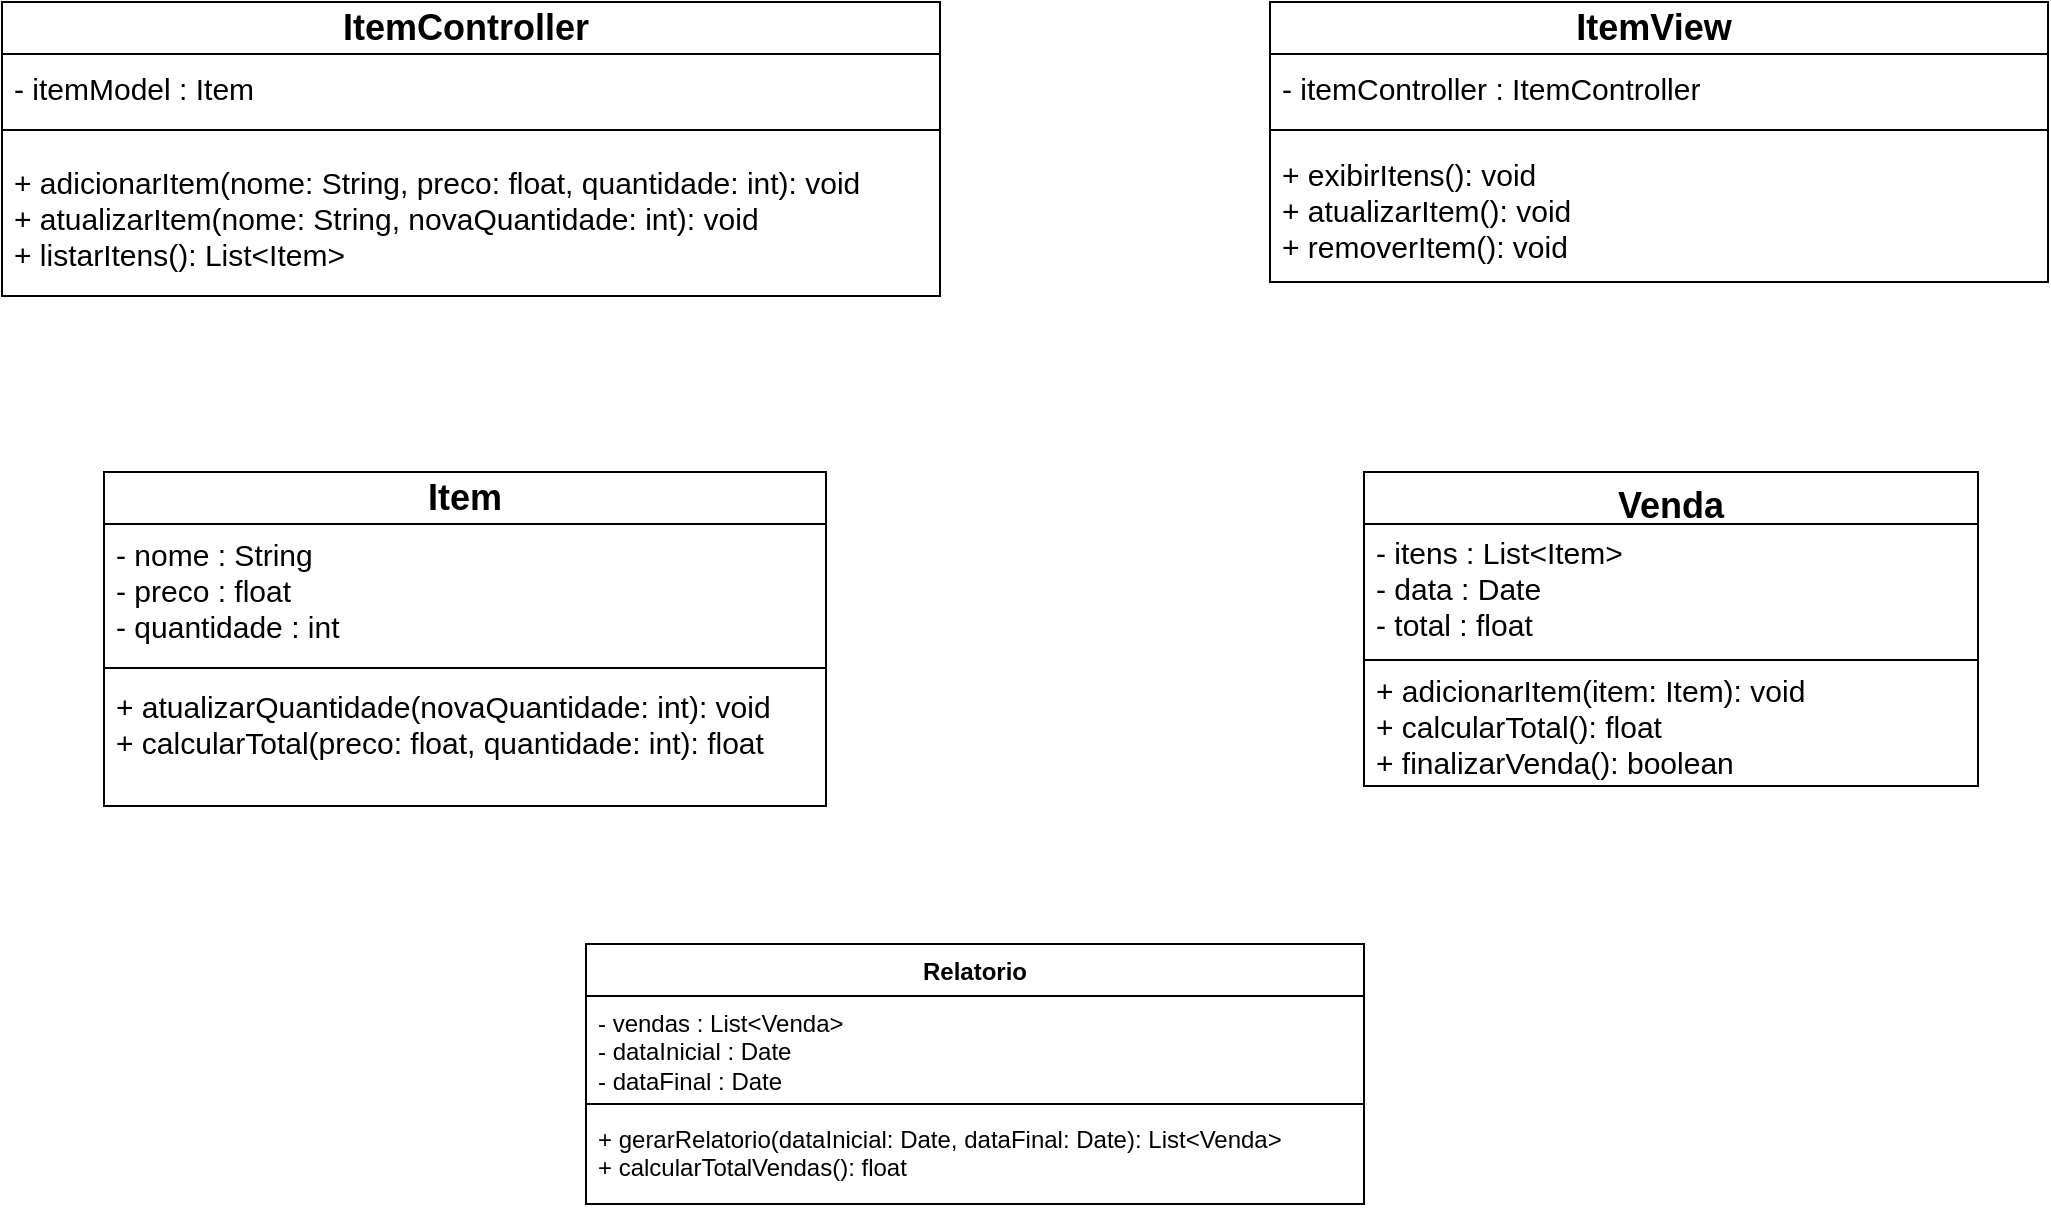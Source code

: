 <mxfile version="24.8.0">
  <diagram id="C5RBs43oDa-KdzZeNtuy" name="Page-1">
    <mxGraphModel dx="1434" dy="738" grid="0" gridSize="10" guides="1" tooltips="1" connect="1" arrows="1" fold="1" page="1" pageScale="1" pageWidth="1169" pageHeight="827" math="0" shadow="0">
      <root>
        <mxCell id="WIyWlLk6GJQsqaUBKTNV-0" />
        <mxCell id="WIyWlLk6GJQsqaUBKTNV-1" parent="WIyWlLk6GJQsqaUBKTNV-0" />
        <mxCell id="uFyeFTrfsKHOGS0_u5kz-1" value="&lt;font style=&quot;font-size: 18px;&quot;&gt;Item&lt;/font&gt;" style="swimlane;fontStyle=1;align=center;verticalAlign=middle;childLayout=stackLayout;horizontal=1;startSize=26;horizontalStack=0;resizeParent=1;resizeParentMax=0;resizeLast=0;collapsible=1;marginBottom=0;whiteSpace=wrap;html=1;movable=1;resizable=1;rotatable=1;deletable=1;editable=1;locked=0;connectable=1;" vertex="1" parent="WIyWlLk6GJQsqaUBKTNV-1">
          <mxGeometry x="140" y="297" width="361" height="167" as="geometry">
            <mxRectangle x="332" y="335" width="95" height="26" as="alternateBounds" />
          </mxGeometry>
        </mxCell>
        <mxCell id="uFyeFTrfsKHOGS0_u5kz-2" value="- nome : String&lt;div style=&quot;font-size: 15px;&quot;&gt;- preco : float&lt;/div&gt;&lt;div style=&quot;font-size: 15px;&quot;&gt;- quantidade : int&lt;/div&gt;&lt;div style=&quot;font-size: 15px;&quot;&gt;&lt;br style=&quot;font-size: 15px;&quot;&gt;&lt;/div&gt;" style="text;strokeColor=none;fillColor=none;align=left;verticalAlign=top;spacingLeft=4;spacingRight=4;overflow=hidden;rotatable=1;points=[[0,0.5],[1,0.5]];portConstraint=eastwest;whiteSpace=wrap;html=1;movable=1;resizable=1;deletable=1;editable=1;locked=0;connectable=1;fontSize=15;" vertex="1" parent="uFyeFTrfsKHOGS0_u5kz-1">
          <mxGeometry y="26" width="361" height="68" as="geometry" />
        </mxCell>
        <mxCell id="uFyeFTrfsKHOGS0_u5kz-3" value="" style="line;strokeWidth=1;fillColor=none;align=left;verticalAlign=middle;spacingTop=-1;spacingLeft=3;spacingRight=3;rotatable=1;labelPosition=right;points=[];portConstraint=eastwest;strokeColor=inherit;movable=1;resizable=1;deletable=1;editable=1;locked=0;connectable=1;" vertex="1" parent="uFyeFTrfsKHOGS0_u5kz-1">
          <mxGeometry y="94" width="361" height="8" as="geometry" />
        </mxCell>
        <mxCell id="uFyeFTrfsKHOGS0_u5kz-4" value="+ atualizarQuantidade(novaQuantidade: int): void&lt;div style=&quot;font-size: 15px;&quot;&gt;+ calcularTotal(preco: float, quantidade: int): float&lt;br style=&quot;font-size: 15px;&quot;&gt;&lt;/div&gt;" style="text;strokeColor=none;fillColor=none;align=left;verticalAlign=top;spacingLeft=4;spacingRight=4;overflow=hidden;rotatable=1;points=[[0,0.5],[1,0.5]];portConstraint=eastwest;whiteSpace=wrap;html=1;movable=1;resizable=1;deletable=1;editable=1;locked=0;connectable=1;fontSize=15;" vertex="1" parent="uFyeFTrfsKHOGS0_u5kz-1">
          <mxGeometry y="102" width="361" height="65" as="geometry" />
        </mxCell>
        <mxCell id="uFyeFTrfsKHOGS0_u5kz-7" value="Venda" style="swimlane;fontStyle=1;align=center;verticalAlign=top;childLayout=stackLayout;horizontal=1;startSize=26;horizontalStack=0;resizeParent=1;resizeParentMax=0;resizeLast=0;collapsible=1;marginBottom=0;whiteSpace=wrap;html=1;movable=1;resizable=1;rotatable=1;deletable=1;editable=1;locked=0;connectable=1;fontSize=18;" vertex="1" parent="WIyWlLk6GJQsqaUBKTNV-1">
          <mxGeometry x="770" y="297" width="307" height="157" as="geometry">
            <mxRectangle x="332" y="335" width="95" height="26" as="alternateBounds" />
          </mxGeometry>
        </mxCell>
        <mxCell id="uFyeFTrfsKHOGS0_u5kz-8" value="- itens : List&amp;lt;Item&amp;gt;&lt;br style=&quot;font-size: 15px;&quot;&gt;&lt;div style=&quot;font-size: 15px;&quot;&gt;&lt;span style=&quot;background-color: initial; font-size: 15px;&quot;&gt;- data : Date&lt;/span&gt;&lt;/div&gt;&lt;div style=&quot;font-size: 15px;&quot;&gt;- total : float&lt;br style=&quot;font-size: 15px;&quot;&gt;&lt;/div&gt;" style="text;strokeColor=none;fillColor=none;align=left;verticalAlign=middle;spacingLeft=4;spacingRight=4;overflow=hidden;rotatable=1;points=[[0,0.5],[1,0.5]];portConstraint=eastwest;whiteSpace=wrap;html=1;movable=1;resizable=1;deletable=1;editable=1;locked=0;connectable=1;fontSize=15;" vertex="1" parent="uFyeFTrfsKHOGS0_u5kz-7">
          <mxGeometry y="26" width="307" height="64" as="geometry" />
        </mxCell>
        <mxCell id="uFyeFTrfsKHOGS0_u5kz-9" value="" style="line;strokeWidth=1;fillColor=none;align=left;verticalAlign=middle;spacingTop=-1;spacingLeft=3;spacingRight=3;rotatable=1;labelPosition=right;points=[];portConstraint=eastwest;strokeColor=inherit;movable=1;resizable=1;deletable=1;editable=1;locked=0;connectable=1;" vertex="1" parent="uFyeFTrfsKHOGS0_u5kz-7">
          <mxGeometry y="90" width="307" height="8" as="geometry" />
        </mxCell>
        <mxCell id="uFyeFTrfsKHOGS0_u5kz-10" value="&lt;div style=&quot;font-size: 15px;&quot;&gt;+ adicionarItem(item: Item): void&lt;br style=&quot;font-size: 15px;&quot;&gt;&lt;/div&gt;&lt;div style=&quot;font-size: 15px;&quot;&gt;+ calcularTotal(): float&lt;br style=&quot;font-size: 15px;&quot;&gt;&lt;/div&gt;&lt;div style=&quot;font-size: 15px;&quot;&gt;+ finalizarVenda(): boolean&lt;br style=&quot;font-size: 15px;&quot;&gt;&lt;/div&gt;&lt;div style=&quot;font-size: 15px;&quot;&gt;&lt;br style=&quot;font-size: 15px;&quot;&gt;&lt;/div&gt;" style="text;strokeColor=none;fillColor=none;align=left;verticalAlign=middle;spacingLeft=4;spacingRight=4;overflow=hidden;rotatable=1;points=[[0,0.5],[1,0.5]];portConstraint=eastwest;whiteSpace=wrap;html=1;movable=1;resizable=1;deletable=1;editable=1;locked=0;connectable=1;fontSize=15;" vertex="1" parent="uFyeFTrfsKHOGS0_u5kz-7">
          <mxGeometry y="98" width="307" height="59" as="geometry" />
        </mxCell>
        <mxCell id="uFyeFTrfsKHOGS0_u5kz-11" value="Relatorio" style="swimlane;fontStyle=1;align=center;verticalAlign=top;childLayout=stackLayout;horizontal=1;startSize=26;horizontalStack=0;resizeParent=1;resizeParentMax=0;resizeLast=0;collapsible=1;marginBottom=0;whiteSpace=wrap;html=1;movable=1;resizable=1;rotatable=1;deletable=1;editable=1;locked=0;connectable=1;" vertex="1" parent="WIyWlLk6GJQsqaUBKTNV-1">
          <mxGeometry x="381" y="533" width="389" height="130" as="geometry">
            <mxRectangle x="332" y="335" width="95" height="26" as="alternateBounds" />
          </mxGeometry>
        </mxCell>
        <mxCell id="uFyeFTrfsKHOGS0_u5kz-12" value="- vendas : List&amp;lt;Venda&amp;gt;&lt;br&gt;&lt;div&gt;&lt;span style=&quot;background-color: initial;&quot;&gt;- dataInicial : Date&lt;/span&gt;&lt;/div&gt;&lt;div&gt;- dataFinal : Date&lt;br&gt;&lt;/div&gt;" style="text;strokeColor=none;fillColor=none;align=left;verticalAlign=top;spacingLeft=4;spacingRight=4;overflow=hidden;rotatable=1;points=[[0,0.5],[1,0.5]];portConstraint=eastwest;whiteSpace=wrap;html=1;movable=1;resizable=1;deletable=1;editable=1;locked=0;connectable=1;" vertex="1" parent="uFyeFTrfsKHOGS0_u5kz-11">
          <mxGeometry y="26" width="389" height="50" as="geometry" />
        </mxCell>
        <mxCell id="uFyeFTrfsKHOGS0_u5kz-13" value="" style="line;strokeWidth=1;fillColor=none;align=left;verticalAlign=middle;spacingTop=-1;spacingLeft=3;spacingRight=3;rotatable=1;labelPosition=right;points=[];portConstraint=eastwest;strokeColor=inherit;movable=1;resizable=1;deletable=1;editable=1;locked=0;connectable=1;" vertex="1" parent="uFyeFTrfsKHOGS0_u5kz-11">
          <mxGeometry y="76" width="389" height="8" as="geometry" />
        </mxCell>
        <mxCell id="uFyeFTrfsKHOGS0_u5kz-14" value="&lt;div&gt;+ gerarRelatorio(dataInicial: Date, dataFinal: Date): List&amp;lt;Venda&amp;gt;&lt;br&gt;&lt;/div&gt;&lt;div&gt;+ calcularTotalVendas(): float&lt;br&gt;&lt;/div&gt;" style="text;strokeColor=none;fillColor=none;align=left;verticalAlign=top;spacingLeft=4;spacingRight=4;overflow=hidden;rotatable=1;points=[[0,0.5],[1,0.5]];portConstraint=eastwest;whiteSpace=wrap;html=1;movable=1;resizable=1;deletable=1;editable=1;locked=0;connectable=1;" vertex="1" parent="uFyeFTrfsKHOGS0_u5kz-11">
          <mxGeometry y="84" width="389" height="46" as="geometry" />
        </mxCell>
        <mxCell id="uFyeFTrfsKHOGS0_u5kz-15" value="ItemView&amp;nbsp;" style="swimlane;fontStyle=1;align=center;verticalAlign=middle;childLayout=stackLayout;horizontal=1;startSize=26;horizontalStack=0;resizeParent=1;resizeParentMax=0;resizeLast=0;collapsible=1;marginBottom=0;whiteSpace=wrap;html=1;movable=1;resizable=1;rotatable=1;deletable=1;editable=1;locked=0;connectable=1;strokeColor=default;fontFamily=Helvetica;fontSize=18;fontColor=default;fillColor=default;" vertex="1" parent="WIyWlLk6GJQsqaUBKTNV-1">
          <mxGeometry x="723" y="62" width="389" height="140" as="geometry">
            <mxRectangle x="332" y="335" width="95" height="26" as="alternateBounds" />
          </mxGeometry>
        </mxCell>
        <mxCell id="uFyeFTrfsKHOGS0_u5kz-16" value="&lt;div style=&quot;font-size: 15px;&quot;&gt;- itemController : ItemController&lt;br style=&quot;font-size: 15px;&quot;&gt;&lt;/div&gt;" style="text;strokeColor=none;fillColor=none;align=left;verticalAlign=middle;spacingLeft=4;spacingRight=4;overflow=hidden;rotatable=1;points=[[0,0.5],[1,0.5]];portConstraint=eastwest;whiteSpace=wrap;html=1;movable=1;resizable=1;deletable=1;editable=1;locked=0;connectable=1;fontFamily=Helvetica;fontSize=15;fontColor=default;fontStyle=0;" vertex="1" parent="uFyeFTrfsKHOGS0_u5kz-15">
          <mxGeometry y="26" width="389" height="34" as="geometry" />
        </mxCell>
        <mxCell id="uFyeFTrfsKHOGS0_u5kz-17" value="" style="line;strokeWidth=1;fillColor=default;align=center;verticalAlign=middle;spacingTop=-1;spacingLeft=3;spacingRight=3;rotatable=1;labelPosition=right;points=[];portConstraint=eastwest;strokeColor=default;movable=1;resizable=1;deletable=1;editable=1;locked=0;connectable=1;fontFamily=Helvetica;fontSize=18;fontColor=default;fontStyle=1;" vertex="1" parent="uFyeFTrfsKHOGS0_u5kz-15">
          <mxGeometry y="60" width="389" height="8" as="geometry" />
        </mxCell>
        <mxCell id="uFyeFTrfsKHOGS0_u5kz-18" value="&lt;div style=&quot;font-size: 15px;&quot;&gt;+ exibirItens(): void&lt;br style=&quot;font-size: 15px;&quot;&gt;&lt;/div&gt;&lt;div style=&quot;font-size: 15px;&quot;&gt;+ atualizarItem(): void&lt;br style=&quot;font-size: 15px;&quot;&gt;&lt;/div&gt;&lt;div style=&quot;font-size: 15px;&quot;&gt;+ removerItem(): void&lt;br style=&quot;font-size: 15px;&quot;&gt;&lt;/div&gt;" style="text;strokeColor=none;fillColor=none;align=left;verticalAlign=middle;spacingLeft=4;spacingRight=4;overflow=hidden;rotatable=1;points=[[0,0.5],[1,0.5]];portConstraint=eastwest;whiteSpace=wrap;html=1;movable=1;resizable=1;deletable=1;editable=1;locked=0;connectable=1;fontFamily=Helvetica;fontSize=15;fontColor=default;fontStyle=0;" vertex="1" parent="uFyeFTrfsKHOGS0_u5kz-15">
          <mxGeometry y="68" width="389" height="72" as="geometry" />
        </mxCell>
        <mxCell id="uFyeFTrfsKHOGS0_u5kz-19" value="ItemController&amp;nbsp;" style="swimlane;fontStyle=1;align=center;verticalAlign=middle;childLayout=stackLayout;horizontal=1;startSize=26;horizontalStack=0;resizeParent=1;resizeParentMax=0;resizeLast=0;collapsible=1;marginBottom=0;whiteSpace=wrap;html=1;movable=1;resizable=1;rotatable=1;deletable=1;editable=1;locked=0;connectable=1;fontSize=18;" vertex="1" parent="WIyWlLk6GJQsqaUBKTNV-1">
          <mxGeometry x="89" y="62" width="469" height="147" as="geometry">
            <mxRectangle x="332" y="335" width="95" height="26" as="alternateBounds" />
          </mxGeometry>
        </mxCell>
        <mxCell id="uFyeFTrfsKHOGS0_u5kz-20" value="&lt;div style=&quot;font-size: 15px;&quot;&gt;- itemModel : Item&lt;br style=&quot;font-size: 15px;&quot;&gt;&lt;/div&gt;" style="text;strokeColor=none;fillColor=none;align=left;verticalAlign=middle;spacingLeft=4;spacingRight=4;overflow=hidden;rotatable=1;points=[[0,0.5],[1,0.5]];portConstraint=eastwest;whiteSpace=wrap;html=1;movable=1;resizable=1;deletable=1;editable=1;locked=0;connectable=1;fontSize=15;" vertex="1" parent="uFyeFTrfsKHOGS0_u5kz-19">
          <mxGeometry y="26" width="469" height="34" as="geometry" />
        </mxCell>
        <mxCell id="uFyeFTrfsKHOGS0_u5kz-21" value="" style="line;strokeWidth=1;fillColor=none;align=left;verticalAlign=middle;spacingTop=-1;spacingLeft=3;spacingRight=3;rotatable=1;labelPosition=right;points=[];portConstraint=eastwest;strokeColor=inherit;movable=1;resizable=1;deletable=1;editable=1;locked=0;connectable=1;" vertex="1" parent="uFyeFTrfsKHOGS0_u5kz-19">
          <mxGeometry y="60" width="469" height="8" as="geometry" />
        </mxCell>
        <mxCell id="uFyeFTrfsKHOGS0_u5kz-22" value="&lt;div style=&quot;font-size: 15px;&quot;&gt;+ adicionarItem(nome: String, preco: float, quantidade: int): void&lt;br style=&quot;font-size: 15px;&quot;&gt;&lt;/div&gt;&lt;div style=&quot;font-size: 15px;&quot;&gt;+ atualizarItem(nome: String, novaQuantidade: int): void&lt;br style=&quot;font-size: 15px;&quot;&gt;&lt;/div&gt;&lt;div style=&quot;font-size: 15px;&quot;&gt;+ listarItens(): List&amp;lt;Item&amp;gt;&lt;br style=&quot;font-size: 15px;&quot;&gt;&lt;/div&gt;" style="text;strokeColor=none;fillColor=none;align=left;verticalAlign=middle;spacingLeft=4;spacingRight=4;overflow=hidden;rotatable=1;points=[[0,0.5],[1,0.5]];portConstraint=eastwest;whiteSpace=wrap;html=1;movable=1;resizable=1;deletable=1;editable=1;locked=0;connectable=1;fontSize=15;" vertex="1" parent="uFyeFTrfsKHOGS0_u5kz-19">
          <mxGeometry y="68" width="469" height="79" as="geometry" />
        </mxCell>
      </root>
    </mxGraphModel>
  </diagram>
</mxfile>
